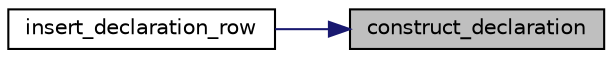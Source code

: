 digraph "construct_declaration"
{
 // LATEX_PDF_SIZE
  edge [fontname="Helvetica",fontsize="10",labelfontname="Helvetica",labelfontsize="10"];
  node [fontname="Helvetica",fontsize="10",shape=record];
  rankdir="RL";
  Node1 [label="construct_declaration",height=0.2,width=0.4,color="black", fillcolor="grey75", style="filled", fontcolor="black",tooltip=" "];
  Node1 -> Node2 [dir="back",color="midnightblue",fontsize="10",style="solid",fontname="Helvetica"];
  Node2 [label="insert_declaration_row",height=0.2,width=0.4,color="black", fillcolor="white", style="filled",URL="$dd/d3e/declaration__table_8c.html#a6791faeba6bf1a4bc767e369679c2a68",tooltip="Inserts a declaration row into the table."];
}

